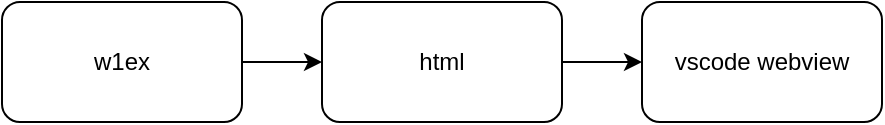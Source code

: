 <mxfile>
    <diagram id="qZRGsk6ZV9Pmae3X5Okd" name="ページ1">
        <mxGraphModel dx="698" dy="391" grid="1" gridSize="10" guides="1" tooltips="1" connect="1" arrows="1" fold="1" page="1" pageScale="1" pageWidth="827" pageHeight="1169" math="0" shadow="0">
            <root>
                <mxCell id="0"/>
                <mxCell id="1" parent="0"/>
                <mxCell id="6" value="" style="edgeStyle=none;html=1;" edge="1" parent="1" source="3" target="4">
                    <mxGeometry relative="1" as="geometry"/>
                </mxCell>
                <mxCell id="3" value="w1ex" style="rounded=1;whiteSpace=wrap;html=1;" vertex="1" parent="1">
                    <mxGeometry x="310" y="180" width="120" height="60" as="geometry"/>
                </mxCell>
                <mxCell id="8" value="" style="edgeStyle=none;html=1;" edge="1" parent="1" source="4" target="5">
                    <mxGeometry relative="1" as="geometry"/>
                </mxCell>
                <mxCell id="4" value="html" style="rounded=1;whiteSpace=wrap;html=1;" vertex="1" parent="1">
                    <mxGeometry x="470" y="180" width="120" height="60" as="geometry"/>
                </mxCell>
                <mxCell id="5" value="vscode webview" style="rounded=1;whiteSpace=wrap;html=1;" vertex="1" parent="1">
                    <mxGeometry x="630" y="180" width="120" height="60" as="geometry"/>
                </mxCell>
            </root>
        </mxGraphModel>
    </diagram>
</mxfile>